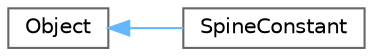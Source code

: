 digraph "类继承关系图"
{
 // LATEX_PDF_SIZE
  bgcolor="transparent";
  edge [fontname=Helvetica,fontsize=10,labelfontname=Helvetica,labelfontsize=10];
  node [fontname=Helvetica,fontsize=10,shape=box,height=0.2,width=0.4];
  rankdir="LR";
  Node0 [id="Node000000",label="Object",height=0.2,width=0.4,color="grey40", fillcolor="white", style="filled",URL="$class_object.html",tooltip=" "];
  Node0 -> Node1 [id="edge5710_Node000000_Node000001",dir="back",color="steelblue1",style="solid",tooltip=" "];
  Node1 [id="Node000001",label="SpineConstant",height=0.2,width=0.4,color="grey40", fillcolor="white", style="filled",URL="$class_spine_constant.html",tooltip=" "];
}
